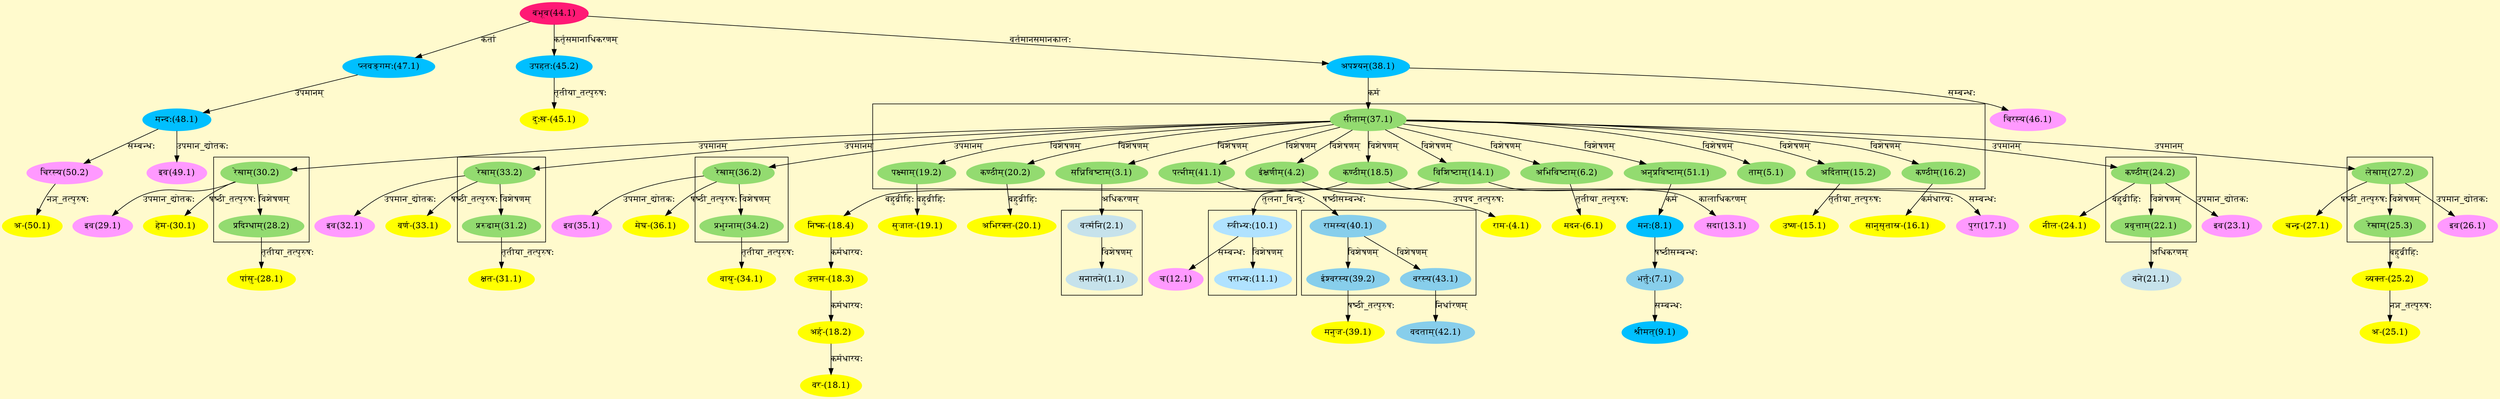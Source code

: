 digraph G{
rankdir=BT;
 compound=true;
 bgcolor="lemonchiffon1";

subgraph cluster_1{
Node1_1 [style=filled, color="#C6E2EB" label = "सनातने(1.1)"]
Node2_1 [style=filled, color="#C6E2EB" label = "वर्त्मनि(2.1)"]

}

subgraph cluster_2{
Node3_1 [style=filled, color="#93DB70" label = "सन्निविष्टाम्(3.1)"]
Node37_1 [style=filled, color="#93DB70" label = "सीताम्(37.1)"]
Node4_2 [style=filled, color="#93DB70" label = "ईक्षणीम्(4.2)"]
Node5_1 [style=filled, color="#93DB70" label = "ताम्(5.1)"]
Node6_2 [style=filled, color="#93DB70" label = "अभिविष्टाम्(6.2)"]
Node14_1 [style=filled, color="#93DB70" label = "विशिष्टाम्(14.1)"]
Node15_2 [style=filled, color="#93DB70" label = "अर्दिताम्(15.2)"]
Node16_2 [style=filled, color="#93DB70" label = "कण्ठीम्(16.2)"]
Node18_5 [style=filled, color="#93DB70" label = "कण्ठीम्(18.5)"]
Node19_2 [style=filled, color="#93DB70" label = "पक्ष्माम्(19.2)"]
Node20_2 [style=filled, color="#93DB70" label = "कण्ठीम्(20.2)"]
Node41_1 [style=filled, color="#93DB70" label = "पत्नीम्(41.1)"]
Node51_1 [style=filled, color="#93DB70" label = "अनुप्रविष्टाम्(51.1)"]

}

subgraph cluster_3{
Node11_1 [style=filled, color="#B0E2FF" label = "पराभ्यः(11.1)"]
Node10_1 [style=filled, color="#B0E2FF" label = "स्त्रीभ्यः(10.1)"]

}

subgraph cluster_4{
Node22_1 [style=filled, color="#93DB70" label = "प्रवृत्ताम्(22.1)"]
Node24_2 [style=filled, color="#93DB70" label = "कण्ठीम्(24.2)"]

}

subgraph cluster_5{
Node25_3 [style=filled, color="#93DB70" label = "रेखाम्(25.3)"]
Node27_2 [style=filled, color="#93DB70" label = "लेखाम्(27.2)"]

}

subgraph cluster_6{
Node28_2 [style=filled, color="#93DB70" label = "प्रदिग्धाम्(28.2)"]
Node30_2 [style=filled, color="#93DB70" label = "रेखाम्(30.2)"]

}

subgraph cluster_7{
Node31_2 [style=filled, color="#93DB70" label = "प्ररूढाम्(31.2)"]
Node33_2 [style=filled, color="#93DB70" label = "रेखाम्(33.2)"]

}

subgraph cluster_8{
Node34_2 [style=filled, color="#93DB70" label = "प्रभुग्नाम्(34.2)"]
Node36_2 [style=filled, color="#93DB70" label = "रेखाम्(36.2)"]

}

subgraph cluster_9{
Node39_2 [style=filled, color="#87CEEB" label = "ईश्वरस्य(39.2)"]
Node40_1 [style=filled, color="#87CEEB" label = "रामस्य(40.1)"]
Node43_1 [style=filled, color="#87CEEB" label = "वरस्य(43.1)"]

}
Node2_1 [style=filled, color="#C6E2EB" label = "वर्त्मनि(2.1)"]
Node3_1 [style=filled, color="#93DB70" label = "सन्निविष्टाम्(3.1)"]
Node4_1 [style=filled, color="#FFFF00" label = "राम-(4.1)"]
Node4_2 [style=filled, color="#93DB70" label = "ईक्षणीम्(4.2)"]
Node6_1 [style=filled, color="#FFFF00" label = "मदन-(6.1)"]
Node6_2 [style=filled, color="#93DB70" label = "अभिविष्टाम्(6.2)"]
Node7_1 [style=filled, color="#87CEEB" label = "भर्तुः(7.1)"]
Node8_1 [style=filled, color="#00BFFF" label = "मनः(8.1)"]
Node51_1 [style=filled, color="#93DB70" label = "अनुप्रविष्टाम्(51.1)"]
Node9_1 [style=filled, color="#00BFFF" label = "श्रीमत्(9.1)"]
Node10_1 [style=filled, color="#B0E2FF" label = "स्त्रीभ्यः(10.1)"]
Node14_1 [style=filled, color="#93DB70" label = "विशिष्टाम्(14.1)"]
Node12_1 [style=filled, color="#FF99FF" label = "च(12.1)"]
Node13_1 [style=filled, color="#FF99FF" label = "सदा(13.1)"]
Node15_1 [style=filled, color="#FFFF00" label = "उष्ण-(15.1)"]
Node15_2 [style=filled, color="#93DB70" label = "अर्दिताम्(15.2)"]
Node16_1 [style=filled, color="#FFFF00" label = "सानुसृतास्र-(16.1)"]
Node16_2 [style=filled, color="#93DB70" label = "कण्ठीम्(16.2)"]
Node17_1 [style=filled, color="#FF99FF" label = "पुरा(17.1)"]
Node18_5 [style=filled, color="#93DB70" label = "कण्ठीम्(18.5)"]
Node18_1 [style=filled, color="#FFFF00" label = "वर-(18.1)"]
Node18_2 [style=filled, color="#FFFF00" label = "अर्ह-(18.2)"]
Node18_3 [style=filled, color="#FFFF00" label = "उत्तम-(18.3)"]
Node18_4 [style=filled, color="#FFFF00" label = "निष्क-(18.4)"]
Node19_1 [style=filled, color="#FFFF00" label = "सुजात-(19.1)"]
Node19_2 [style=filled, color="#93DB70" label = "पक्ष्माम्(19.2)"]
Node20_1 [style=filled, color="#FFFF00" label = "अभिरक्त-(20.1)"]
Node20_2 [style=filled, color="#93DB70" label = "कण्ठीम्(20.2)"]
Node21_1 [style=filled, color="#C6E2EB" label = "वने(21.1)"]
Node22_1 [style=filled, color="#93DB70" label = "प्रवृत्ताम्(22.1)"]
Node23_1 [style=filled, color="#FF99FF" label = "इव(23.1)"]
Node24_2 [style=filled, color="#93DB70" label = "कण्ठीम्(24.2)"]
Node24_1 [style=filled, color="#FFFF00" label = "नील-(24.1)"]
Node37_1 [style=filled, color="#93DB70" label = "सीताम्(37.1)"]
Node25_1 [style=filled, color="#FFFF00" label = "अ-(25.1)"]
Node25_2 [style=filled, color="#FFFF00" label = "व्यक्त-(25.2)"]
Node25_3 [style=filled, color="#93DB70" label = "रेखाम्(25.3)"]
Node26_1 [style=filled, color="#FF99FF" label = "इव(26.1)"]
Node27_2 [style=filled, color="#93DB70" label = "लेखाम्(27.2)"]
Node27_1 [style=filled, color="#FFFF00" label = "चन्द्र-(27.1)"]
Node28_1 [style=filled, color="#FFFF00" label = "पांसु-(28.1)"]
Node28_2 [style=filled, color="#93DB70" label = "प्रदिग्धाम्(28.2)"]
Node29_1 [style=filled, color="#FF99FF" label = "इव(29.1)"]
Node30_2 [style=filled, color="#93DB70" label = "रेखाम्(30.2)"]
Node30_1 [style=filled, color="#FFFF00" label = "हेम-(30.1)"]
Node31_1 [style=filled, color="#FFFF00" label = "क्षत-(31.1)"]
Node31_2 [style=filled, color="#93DB70" label = "प्ररूढाम्(31.2)"]
Node32_1 [style=filled, color="#FF99FF" label = "इव(32.1)"]
Node33_2 [style=filled, color="#93DB70" label = "रेखाम्(33.2)"]
Node33_1 [style=filled, color="#FFFF00" label = "वर्ण-(33.1)"]
Node34_1 [style=filled, color="#FFFF00" label = "वायु-(34.1)"]
Node34_2 [style=filled, color="#93DB70" label = "प्रभुग्नाम्(34.2)"]
Node35_1 [style=filled, color="#FF99FF" label = "इव(35.1)"]
Node36_2 [style=filled, color="#93DB70" label = "रेखाम्(36.2)"]
Node36_1 [style=filled, color="#FFFF00" label = "मेघ-(36.1)"]
Node38_1 [style=filled, color="#00BFFF" label = "अपश्यन्(38.1)"]
Node44_1 [style=filled, color="#FF1975" label = "बभूव(44.1)"]
Node39_1 [style=filled, color="#FFFF00" label = "मनुज-(39.1)"]
Node39_2 [style=filled, color="#87CEEB" label = "ईश्वरस्य(39.2)"]
Node40_1 [style=filled, color="#87CEEB" label = "रामस्य(40.1)"]
Node41_1 [style=filled, color="#93DB70" label = "पत्नीम्(41.1)"]
Node42_1 [style=filled, color="#87CEEB" label = "वदताम्(42.1)"]
Node43_1 [style=filled, color="#87CEEB" label = "वरस्य(43.1)"]
Node [style=filled, color="" label = "()"]
Node45_1 [style=filled, color="#FFFF00" label = "दुःख-(45.1)"]
Node45_2 [style=filled, color="#00BFFF" label = "उपहतः(45.2)"]
Node46_1 [style=filled, color="#FF99FF" label = "चिरस्य(46.1)"]
Node47_1 [style=filled, color="#00BFFF" label = "प्लवङ्गमः(47.1)"]
Node48_1 [style=filled, color="#00BFFF" label = "मन्दः(48.1)"]
Node49_1 [style=filled, color="#FF99FF" label = "इव(49.1)"]
Node50_1 [style=filled, color="#FFFF00" label = "अ-(50.1)"]
Node50_2 [style=filled, color="#FF99FF" label = "चिरस्य(50.2)"]
/* Start of Relations section */

Node1_1 -> Node2_1 [  label="विशेषणम्"  dir="back" ]
Node2_1 -> Node3_1 [  label="अधिकरणम्"  dir="back" ]
Node3_1 -> Node37_1 [  label="विशेषणम्"  dir="back" ]
Node4_1 -> Node4_2 [  label="उपपद_तत्पुरुषः"  dir="back" ]
Node4_2 -> Node37_1 [  label="विशेषणम्"  dir="back" ]
Node5_1 -> Node37_1 [  label="विशेषणम्"  dir="back" ]
Node6_1 -> Node6_2 [  label="तृतीया_तत्पुरुषः"  dir="back" ]
Node6_2 -> Node37_1 [  label="विशेषणम्"  dir="back" ]
Node7_1 -> Node8_1 [  label="षष्ठीसम्बन्धः"  dir="back" ]
Node8_1 -> Node51_1 [  label="कर्म"  dir="back" ]
Node9_1 -> Node7_1 [  label="सम्बन्धः"  dir="back" ]
Node10_1 -> Node14_1 [  label="तुलना_बिन्दुः"  dir="back" ]
Node11_1 -> Node10_1 [  label="विशेषणम्"  dir="back" ]
Node12_1 -> Node10_1 [  label="सम्बन्धः"  dir="back" ]
Node13_1 -> Node14_1 [  label="कालाधिकरणम्"  dir="back" ]
Node14_1 -> Node37_1 [  label="विशेषणम्"  dir="back" ]
Node15_1 -> Node15_2 [  label="तृतीया_तत्पुरुषः"  dir="back" ]
Node15_2 -> Node37_1 [  label="विशेषणम्"  dir="back" ]
Node16_1 -> Node16_2 [  label="कर्मधारयः"  dir="back" ]
Node16_2 -> Node37_1 [  label="विशेषणम्"  dir="back" ]
Node17_1 -> Node18_5 [  label="सम्बन्धः"  dir="back" ]
Node18_1 -> Node18_2 [  label="कर्मधारयः"  dir="back" ]
Node18_2 -> Node18_3 [  label="कर्मधारयः"  dir="back" ]
Node18_3 -> Node18_4 [  label="कर्मधारयः"  dir="back" ]
Node18_4 -> Node18_5 [  label="बहुव्रीहिः"  dir="back" ]
Node18_5 -> Node37_1 [  label="विशेषणम्"  dir="back" ]
Node19_1 -> Node19_2 [  label="बहुव्रीहिः"  dir="back" ]
Node19_2 -> Node37_1 [  label="विशेषणम्"  dir="back" ]
Node20_1 -> Node20_2 [  label="बहुव्रीहिः"  dir="back" ]
Node20_2 -> Node37_1 [  label="विशेषणम्"  dir="back" ]
Node21_1 -> Node22_1 [  label="अधिकरणम्"  dir="back" ]
Node22_1 -> Node24_2 [  label="विशेषणम्"  dir="back" ]
Node23_1 -> Node24_2 [  label="उपमान_द्योतकः"  dir="back" ]
Node24_1 -> Node24_2 [  label="बहुव्रीहिः"  dir="back" ]
Node24_2 -> Node37_1 [  label="उपमानम्"  dir="back" ]
Node25_1 -> Node25_2 [  label="नञ_तत्पुरुषः"  dir="back" ]
Node25_2 -> Node25_3 [  label="बहुव्रीहिः"  dir="back" ]
Node25_3 -> Node27_2 [  label="विशेषणम्"  dir="back" ]
Node26_1 -> Node27_2 [  label="उपमान_द्योतकः"  dir="back" ]
Node27_1 -> Node27_2 [  label="षष्ठी_तत्पुरुषः"  dir="back" ]
Node27_2 -> Node37_1 [  label="उपमानम्"  dir="back" ]
Node28_1 -> Node28_2 [  label="तृतीया_तत्पुरुषः"  dir="back" ]
Node28_2 -> Node30_2 [  label="विशेषणम्"  dir="back" ]
Node29_1 -> Node30_2 [  label="उपमान_द्योतकः"  dir="back" ]
Node30_1 -> Node30_2 [  label="षष्ठी_तत्पुरुषः"  dir="back" ]
Node30_2 -> Node37_1 [  label="उपमानम्"  dir="back" ]
Node31_1 -> Node31_2 [  label="तृतीया_तत्पुरुषः"  dir="back" ]
Node31_2 -> Node33_2 [  label="विशेषणम्"  dir="back" ]
Node32_1 -> Node33_2 [  label="उपमान_द्योतकः"  dir="back" ]
Node33_1 -> Node33_2 [  label="षष्ठी_तत्पुरुषः"  dir="back" ]
Node33_2 -> Node37_1 [  label="उपमानम्"  dir="back" ]
Node34_1 -> Node34_2 [  label="तृतीया_तत्पुरुषः"  dir="back" ]
Node34_2 -> Node36_2 [  label="विशेषणम्"  dir="back" ]
Node35_1 -> Node36_2 [  label="उपमान_द्योतकः"  dir="back" ]
Node36_1 -> Node36_2 [  label="षष्ठी_तत्पुरुषः"  dir="back" ]
Node36_2 -> Node37_1 [  label="उपमानम्"  dir="back" ]
Node37_1 -> Node38_1 [  label="कर्म"  dir="back" ]
Node38_1 -> Node44_1 [  label="वर्तमानसमानकालः"  dir="back" ]
Node39_1 -> Node39_2 [  label="षष्ठी_तत्पुरुषः"  dir="back" ]
Node39_2 -> Node40_1 [  label="विशेषणम्"  dir="back" ]
Node40_1 -> Node41_1 [  label="षष्ठीसम्बन्धः"  dir="back" ]
Node41_1 -> Node37_1 [  label="विशेषणम्"  dir="back" ]
Node42_1 -> Node43_1 [  label="निर्धारणम्"  dir="back" ]
Node43_1 -> Node40_1 [  label="विशेषणम्"  dir="back" ]
Node45_1 -> Node45_2 [  label="तृतीया_तत्पुरुषः"  dir="back" ]
Node45_2 -> Node44_1 [  label="कर्तृसमानाधिकरणम्"  dir="back" ]
Node46_1 -> Node38_1 [  label="सम्बन्धः"  dir="back" ]
Node47_1 -> Node44_1 [  label="कर्ता"  dir="back" ]
Node48_1 -> Node47_1 [  label="उपमानम्"  dir="back" ]
Node49_1 -> Node48_1 [  label="उपमान_द्योतकः"  dir="back" ]
Node50_1 -> Node50_2 [  label="नञ्_तत्पुरुषः"  dir="back" ]
Node50_2 -> Node48_1 [  label="सम्बन्धः"  dir="back" ]
Node51_1 -> Node37_1 [  label="विशेषणम्"  dir="back" ]
}
